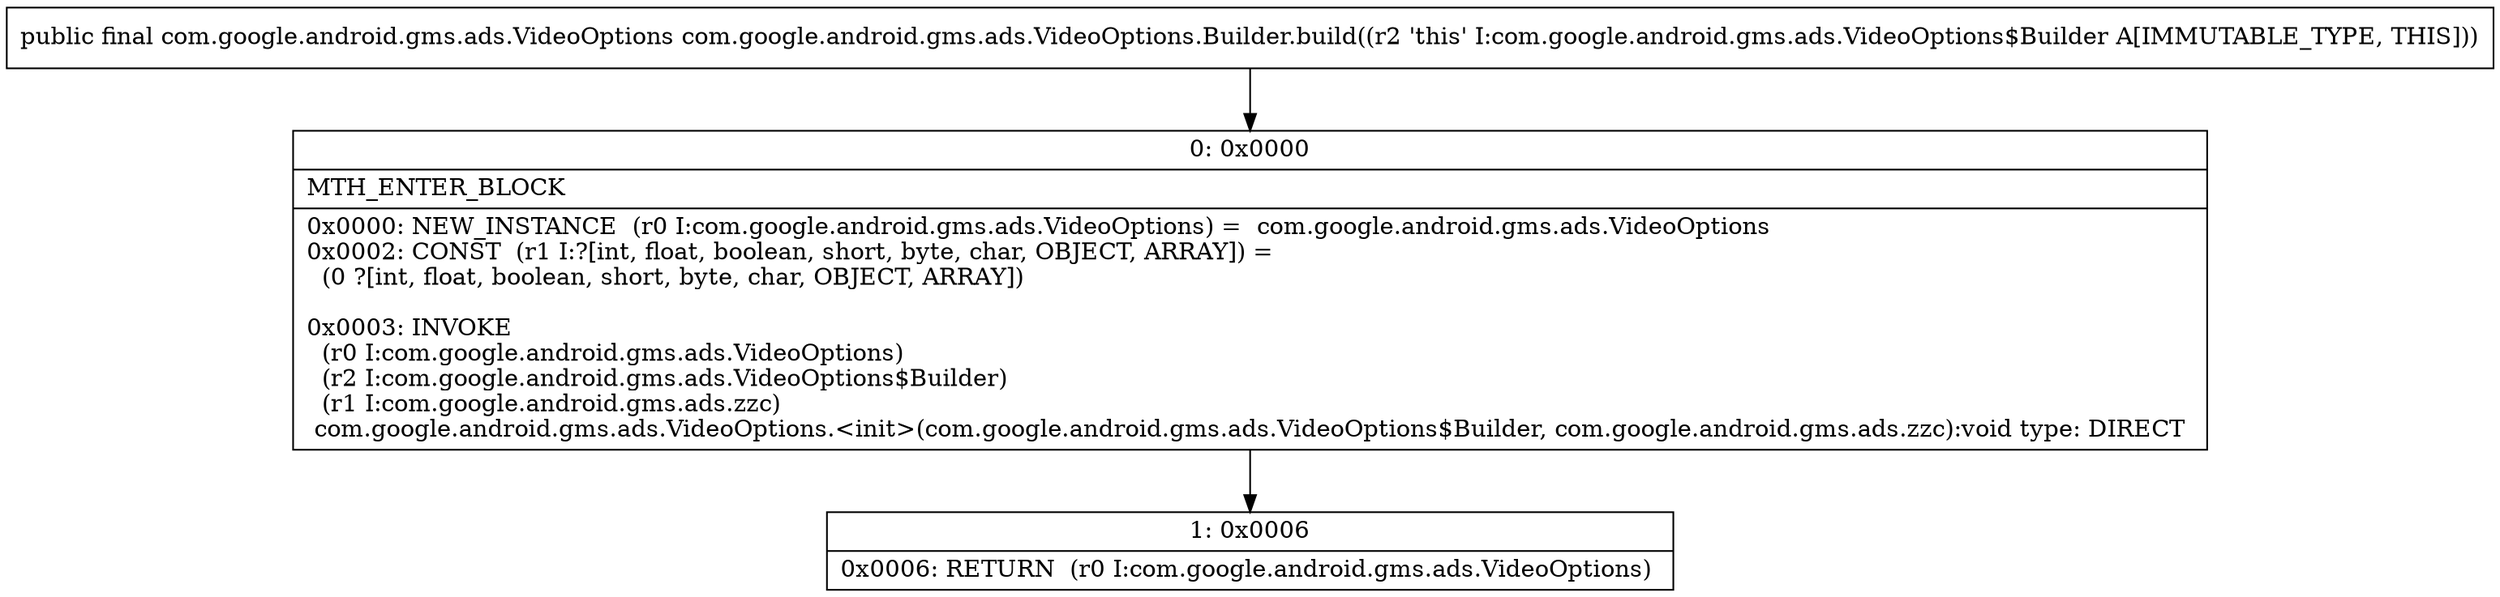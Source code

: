 digraph "CFG forcom.google.android.gms.ads.VideoOptions.Builder.build()Lcom\/google\/android\/gms\/ads\/VideoOptions;" {
Node_0 [shape=record,label="{0\:\ 0x0000|MTH_ENTER_BLOCK\l|0x0000: NEW_INSTANCE  (r0 I:com.google.android.gms.ads.VideoOptions) =  com.google.android.gms.ads.VideoOptions \l0x0002: CONST  (r1 I:?[int, float, boolean, short, byte, char, OBJECT, ARRAY]) = \l  (0 ?[int, float, boolean, short, byte, char, OBJECT, ARRAY])\l \l0x0003: INVOKE  \l  (r0 I:com.google.android.gms.ads.VideoOptions)\l  (r2 I:com.google.android.gms.ads.VideoOptions$Builder)\l  (r1 I:com.google.android.gms.ads.zzc)\l com.google.android.gms.ads.VideoOptions.\<init\>(com.google.android.gms.ads.VideoOptions$Builder, com.google.android.gms.ads.zzc):void type: DIRECT \l}"];
Node_1 [shape=record,label="{1\:\ 0x0006|0x0006: RETURN  (r0 I:com.google.android.gms.ads.VideoOptions) \l}"];
MethodNode[shape=record,label="{public final com.google.android.gms.ads.VideoOptions com.google.android.gms.ads.VideoOptions.Builder.build((r2 'this' I:com.google.android.gms.ads.VideoOptions$Builder A[IMMUTABLE_TYPE, THIS])) }"];
MethodNode -> Node_0;
Node_0 -> Node_1;
}

